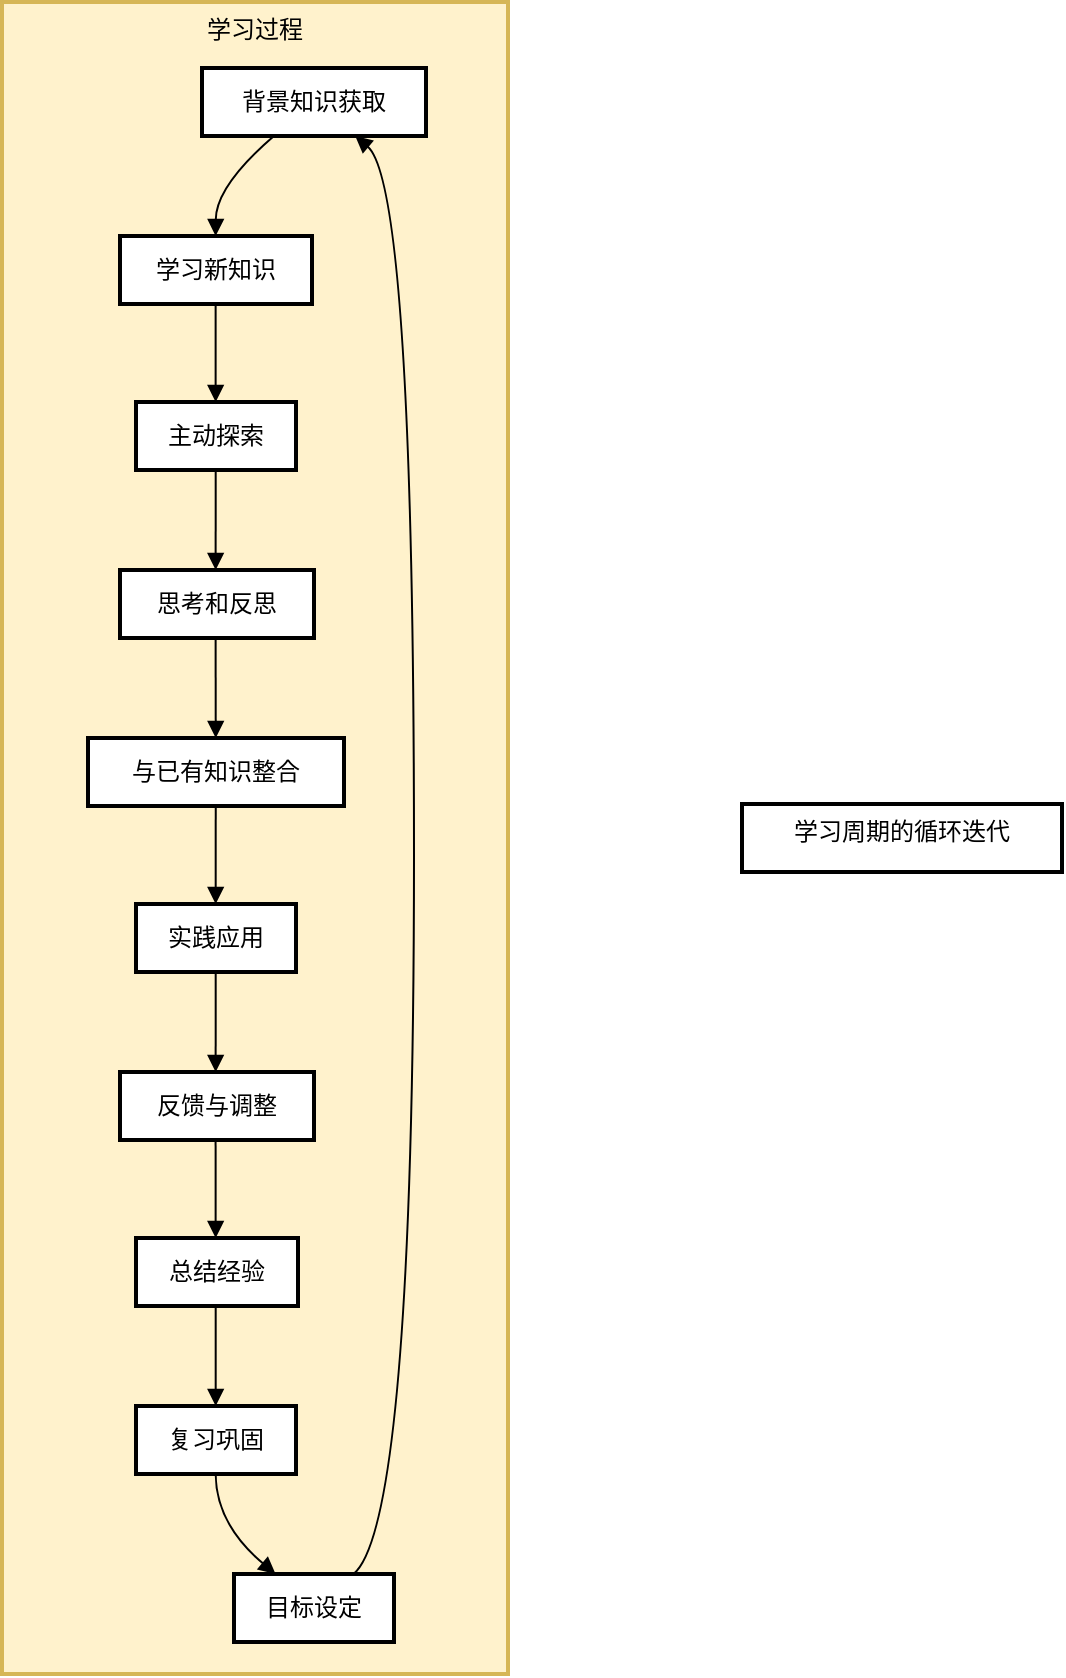 <mxfile version="24.2.8" type="github" pages="2">
  <diagram name="学习周期的循环迭代" id="HkI0_IlVKGS96W8RkAuW">
    <mxGraphModel dx="1397" dy="718" grid="1" gridSize="10" guides="1" tooltips="1" connect="1" arrows="1" fold="1" page="1" pageScale="1" pageWidth="827" pageHeight="1169" math="0" shadow="0">
      <root>
        <mxCell id="0" />
        <mxCell id="1" parent="0" />
        <mxCell id="CYDPi3p8xZCiA_FV-bKX-1" value="学习过程" style="whiteSpace=wrap;strokeWidth=2;verticalAlign=top;fillColor=#fff2cc;strokeColor=#d6b656;" vertex="1" parent="1">
          <mxGeometry x="20" y="20" width="253" height="836" as="geometry" />
        </mxCell>
        <mxCell id="CYDPi3p8xZCiA_FV-bKX-2" value="背景知识获取" style="whiteSpace=wrap;strokeWidth=2;" vertex="1" parent="CYDPi3p8xZCiA_FV-bKX-1">
          <mxGeometry x="100" y="33" width="112" height="34" as="geometry" />
        </mxCell>
        <mxCell id="CYDPi3p8xZCiA_FV-bKX-3" value="目标设定" style="whiteSpace=wrap;strokeWidth=2;" vertex="1" parent="CYDPi3p8xZCiA_FV-bKX-1">
          <mxGeometry x="116" y="786" width="80" height="34" as="geometry" />
        </mxCell>
        <mxCell id="CYDPi3p8xZCiA_FV-bKX-4" value="学习新知识" style="whiteSpace=wrap;strokeWidth=2;" vertex="1" parent="CYDPi3p8xZCiA_FV-bKX-1">
          <mxGeometry x="59" y="117" width="96" height="34" as="geometry" />
        </mxCell>
        <mxCell id="CYDPi3p8xZCiA_FV-bKX-5" value="主动探索" style="whiteSpace=wrap;strokeWidth=2;" vertex="1" parent="CYDPi3p8xZCiA_FV-bKX-1">
          <mxGeometry x="67" y="200" width="80" height="34" as="geometry" />
        </mxCell>
        <mxCell id="CYDPi3p8xZCiA_FV-bKX-6" value="思考和反思" style="whiteSpace=wrap;strokeWidth=2;" vertex="1" parent="CYDPi3p8xZCiA_FV-bKX-1">
          <mxGeometry x="59" y="284" width="97" height="34" as="geometry" />
        </mxCell>
        <mxCell id="CYDPi3p8xZCiA_FV-bKX-7" value="与已有知识整合" style="whiteSpace=wrap;strokeWidth=2;" vertex="1" parent="CYDPi3p8xZCiA_FV-bKX-1">
          <mxGeometry x="43" y="368" width="128" height="34" as="geometry" />
        </mxCell>
        <mxCell id="CYDPi3p8xZCiA_FV-bKX-8" value="实践应用" style="whiteSpace=wrap;strokeWidth=2;" vertex="1" parent="CYDPi3p8xZCiA_FV-bKX-1">
          <mxGeometry x="67" y="451" width="80" height="34" as="geometry" />
        </mxCell>
        <mxCell id="CYDPi3p8xZCiA_FV-bKX-9" value="反馈与调整" style="whiteSpace=wrap;strokeWidth=2;" vertex="1" parent="CYDPi3p8xZCiA_FV-bKX-1">
          <mxGeometry x="59" y="535" width="97" height="34" as="geometry" />
        </mxCell>
        <mxCell id="CYDPi3p8xZCiA_FV-bKX-10" value="总结经验" style="whiteSpace=wrap;strokeWidth=2;" vertex="1" parent="CYDPi3p8xZCiA_FV-bKX-1">
          <mxGeometry x="67" y="618" width="81" height="34" as="geometry" />
        </mxCell>
        <mxCell id="CYDPi3p8xZCiA_FV-bKX-11" value="复习巩固" style="whiteSpace=wrap;strokeWidth=2;" vertex="1" parent="CYDPi3p8xZCiA_FV-bKX-1">
          <mxGeometry x="67" y="702" width="80" height="34" as="geometry" />
        </mxCell>
        <mxCell id="CYDPi3p8xZCiA_FV-bKX-12" value="" style="curved=1;startArrow=none;endArrow=block;exitX=0.752;exitY=-0.01;entryX=0.68;entryY=0.989;rounded=0;" edge="1" parent="CYDPi3p8xZCiA_FV-bKX-1" source="CYDPi3p8xZCiA_FV-bKX-3" target="CYDPi3p8xZCiA_FV-bKX-2">
          <mxGeometry relative="1" as="geometry">
            <Array as="points">
              <mxPoint x="206" y="761" />
              <mxPoint x="206" y="92" />
            </Array>
          </mxGeometry>
        </mxCell>
        <mxCell id="CYDPi3p8xZCiA_FV-bKX-13" value="" style="curved=1;startArrow=none;endArrow=block;exitX=0.325;exitY=0.989;entryX=0.498;entryY=-0.011;rounded=0;" edge="1" parent="CYDPi3p8xZCiA_FV-bKX-1" source="CYDPi3p8xZCiA_FV-bKX-2" target="CYDPi3p8xZCiA_FV-bKX-4">
          <mxGeometry relative="1" as="geometry">
            <Array as="points">
              <mxPoint x="107" y="92" />
            </Array>
          </mxGeometry>
        </mxCell>
        <mxCell id="CYDPi3p8xZCiA_FV-bKX-14" value="" style="curved=1;startArrow=none;endArrow=block;exitX=0.498;exitY=0.978;entryX=0.498;entryY=0.007;rounded=0;" edge="1" parent="CYDPi3p8xZCiA_FV-bKX-1" source="CYDPi3p8xZCiA_FV-bKX-4" target="CYDPi3p8xZCiA_FV-bKX-5">
          <mxGeometry relative="1" as="geometry">
            <Array as="points" />
          </mxGeometry>
        </mxCell>
        <mxCell id="CYDPi3p8xZCiA_FV-bKX-15" value="" style="curved=1;startArrow=none;endArrow=block;exitX=0.498;exitY=0.997;entryX=0.493;entryY=-0.003;rounded=0;" edge="1" parent="CYDPi3p8xZCiA_FV-bKX-1" source="CYDPi3p8xZCiA_FV-bKX-5" target="CYDPi3p8xZCiA_FV-bKX-6">
          <mxGeometry relative="1" as="geometry">
            <Array as="points" />
          </mxGeometry>
        </mxCell>
        <mxCell id="CYDPi3p8xZCiA_FV-bKX-16" value="" style="curved=1;startArrow=none;endArrow=block;exitX=0.493;exitY=0.986;entryX=0.499;entryY=-0.014;rounded=0;" edge="1" parent="CYDPi3p8xZCiA_FV-bKX-1" source="CYDPi3p8xZCiA_FV-bKX-6" target="CYDPi3p8xZCiA_FV-bKX-7">
          <mxGeometry relative="1" as="geometry">
            <Array as="points" />
          </mxGeometry>
        </mxCell>
        <mxCell id="CYDPi3p8xZCiA_FV-bKX-17" value="" style="curved=1;startArrow=none;endArrow=block;exitX=0.499;exitY=0.975;entryX=0.498;entryY=0.004;rounded=0;" edge="1" parent="CYDPi3p8xZCiA_FV-bKX-1" source="CYDPi3p8xZCiA_FV-bKX-7" target="CYDPi3p8xZCiA_FV-bKX-8">
          <mxGeometry relative="1" as="geometry">
            <Array as="points" />
          </mxGeometry>
        </mxCell>
        <mxCell id="CYDPi3p8xZCiA_FV-bKX-18" value="" style="curved=1;startArrow=none;endArrow=block;exitX=0.498;exitY=0.993;entryX=0.493;entryY=-0.007;rounded=0;" edge="1" parent="CYDPi3p8xZCiA_FV-bKX-1" source="CYDPi3p8xZCiA_FV-bKX-8" target="CYDPi3p8xZCiA_FV-bKX-9">
          <mxGeometry relative="1" as="geometry">
            <Array as="points" />
          </mxGeometry>
        </mxCell>
        <mxCell id="CYDPi3p8xZCiA_FV-bKX-19" value="" style="curved=1;startArrow=none;endArrow=block;exitX=0.493;exitY=0.982;entryX=0.492;entryY=0.012;rounded=0;" edge="1" parent="CYDPi3p8xZCiA_FV-bKX-1" source="CYDPi3p8xZCiA_FV-bKX-9" target="CYDPi3p8xZCiA_FV-bKX-10">
          <mxGeometry relative="1" as="geometry">
            <Array as="points" />
          </mxGeometry>
        </mxCell>
        <mxCell id="CYDPi3p8xZCiA_FV-bKX-20" value="" style="curved=1;startArrow=none;endArrow=block;exitX=0.492;exitY=1.001;entryX=0.498;entryY=0.001;rounded=0;" edge="1" parent="CYDPi3p8xZCiA_FV-bKX-1" source="CYDPi3p8xZCiA_FV-bKX-10" target="CYDPi3p8xZCiA_FV-bKX-11">
          <mxGeometry relative="1" as="geometry">
            <Array as="points" />
          </mxGeometry>
        </mxCell>
        <mxCell id="CYDPi3p8xZCiA_FV-bKX-21" value="" style="curved=1;startArrow=none;endArrow=block;exitX=0.498;exitY=0.99;entryX=0.255;entryY=-0.01;rounded=0;" edge="1" parent="CYDPi3p8xZCiA_FV-bKX-1" source="CYDPi3p8xZCiA_FV-bKX-11" target="CYDPi3p8xZCiA_FV-bKX-3">
          <mxGeometry relative="1" as="geometry">
            <Array as="points">
              <mxPoint x="107" y="761" />
            </Array>
          </mxGeometry>
        </mxCell>
        <mxCell id="CYDPi3p8xZCiA_FV-bKX-22" value="学习周期的循环迭代" style="whiteSpace=wrap;strokeWidth=2;verticalAlign=top;" vertex="1" parent="1">
          <mxGeometry x="390" y="421" width="160" height="34" as="geometry" />
        </mxCell>
      </root>
    </mxGraphModel>
  </diagram>
  <diagram id="z9wk3I3ZQMIDhI193BC5" name="学习自动化系统">
    <mxGraphModel dx="1397" dy="718" grid="1" gridSize="10" guides="1" tooltips="1" connect="1" arrows="1" fold="1" page="1" pageScale="1" pageWidth="827" pageHeight="1169" math="0" shadow="0">
      <root>
        <mxCell id="0" />
        <mxCell id="1" parent="0" />
        <mxCell id="grT76fksLeNbRN1UIvnP-1" value="AI学习系统" style="whiteSpace=wrap;strokeWidth=2;verticalAlign=top;fillColor=#dae8fc;strokeColor=#6c8ebf;fontStyle=1" vertex="1" parent="1">
          <mxGeometry x="20" y="172" width="777" height="288" as="geometry" />
        </mxCell>
        <mxCell id="grT76fksLeNbRN1UIvnP-2" value="个性化学习规划" style="whiteSpace=wrap;strokeWidth=2;fontStyle=1" vertex="1" parent="1">
          <mxGeometry x="55" y="197" width="128" height="34" as="geometry" />
        </mxCell>
        <mxCell id="grT76fksLeNbRN1UIvnP-3" value="智能监督学习过程" style="whiteSpace=wrap;strokeWidth=2;fontStyle=1" vertex="1" parent="1">
          <mxGeometry x="401" y="402" width="145" height="34" as="geometry" />
        </mxCell>
        <mxCell id="grT76fksLeNbRN1UIvnP-4" value="反馈收集与分析" style="whiteSpace=wrap;strokeWidth=2;fontStyle=1" vertex="1" parent="1">
          <mxGeometry x="575" y="197" width="129" height="34" as="geometry" />
        </mxCell>
        <mxCell id="grT76fksLeNbRN1UIvnP-5" value="学习进度与效果评估" style="whiteSpace=wrap;strokeWidth=2;fontStyle=1" vertex="1" parent="1">
          <mxGeometry x="602" y="402" width="159" height="34" as="geometry" />
        </mxCell>
        <mxCell id="grT76fksLeNbRN1UIvnP-6" value="学习者特点记录与追踪" style="whiteSpace=wrap;strokeWidth=2;fontStyle=1" vertex="1" parent="1">
          <mxGeometry x="253" y="197" width="176" height="34" as="geometry" />
        </mxCell>
        <mxCell id="grT76fksLeNbRN1UIvnP-7" value="智能分析与建议提供" style="whiteSpace=wrap;strokeWidth=2;fontStyle=1" vertex="1" parent="1">
          <mxGeometry x="559" y="300" width="161" height="34" as="geometry" />
        </mxCell>
        <mxCell id="grT76fksLeNbRN1UIvnP-8" value="用户" style="whiteSpace=wrap;strokeWidth=2;verticalAlign=top;fillColor=#fff2cc;strokeColor=#d6b656;fontStyle=1" vertex="1" parent="1">
          <mxGeometry x="44" y="20" width="670" height="84" as="geometry" />
        </mxCell>
        <mxCell id="grT76fksLeNbRN1UIvnP-9" value="学习目标" style="whiteSpace=wrap;strokeWidth=2;fontStyle=1" vertex="1" parent="1">
          <mxGeometry x="102" y="45" width="80" height="34" as="geometry" />
        </mxCell>
        <mxCell id="grT76fksLeNbRN1UIvnP-10" value="学习反馈" style="whiteSpace=wrap;strokeWidth=2;fontStyle=1" vertex="1" parent="1">
          <mxGeometry x="599" y="45" width="80" height="34" as="geometry" />
        </mxCell>
        <mxCell id="grT76fksLeNbRN1UIvnP-11" value="学习过程" style="whiteSpace=wrap;strokeWidth=2;fontStyle=1" vertex="1" parent="1">
          <mxGeometry x="430" y="45" width="80" height="34" as="geometry" />
        </mxCell>
        <mxCell id="grT76fksLeNbRN1UIvnP-12" value="学习特点" style="whiteSpace=wrap;strokeWidth=2;fontStyle=1" vertex="1" parent="1">
          <mxGeometry x="301" y="45" width="79" height="34" as="geometry" />
        </mxCell>
        <mxCell id="grT76fksLeNbRN1UIvnP-13" value="设定" style="curved=1;startArrow=none;endArrow=block;exitX=0.385;exitY=0.989;entryX=0.5;entryY=0.007;rounded=0;fontStyle=1" edge="1" parent="1" source="grT76fksLeNbRN1UIvnP-9" target="grT76fksLeNbRN1UIvnP-2">
          <mxGeometry relative="1" as="geometry">
            <Array as="points">
              <mxPoint x="119" y="104" />
            </Array>
          </mxGeometry>
        </mxCell>
        <mxCell id="grT76fksLeNbRN1UIvnP-14" value="设定" style="curved=1;startArrow=none;endArrow=block;exitX=0.883;exitY=0.989;entryX=0.001;entryY=0.062;rounded=0;fontStyle=1" edge="1" parent="1" source="grT76fksLeNbRN1UIvnP-9" target="grT76fksLeNbRN1UIvnP-3">
          <mxGeometry relative="1" as="geometry">
            <Array as="points">
              <mxPoint x="218" y="104" />
              <mxPoint x="218" y="367" />
            </Array>
          </mxGeometry>
        </mxCell>
        <mxCell id="grT76fksLeNbRN1UIvnP-15" value="收集" style="curved=1;startArrow=none;endArrow=block;exitX=0.502;exitY=0.989;entryX=0.497;entryY=0.007;rounded=0;fontStyle=1" edge="1" parent="1" source="grT76fksLeNbRN1UIvnP-10" target="grT76fksLeNbRN1UIvnP-4">
          <mxGeometry relative="1" as="geometry">
            <Array as="points" />
          </mxGeometry>
        </mxCell>
        <mxCell id="grT76fksLeNbRN1UIvnP-16" value="监督" style="curved=1;startArrow=none;endArrow=block;exitX=0.502;exitY=0.989;entryX=0.492;entryY=-0.007;rounded=0;fontStyle=1" edge="1" parent="1" source="grT76fksLeNbRN1UIvnP-11" target="grT76fksLeNbRN1UIvnP-3">
          <mxGeometry relative="1" as="geometry">
            <Array as="points">
              <mxPoint x="470" y="367" />
            </Array>
          </mxGeometry>
        </mxCell>
        <mxCell id="grT76fksLeNbRN1UIvnP-17" value="记录" style="curved=1;startArrow=none;endArrow=block;exitX=0.504;exitY=0.989;entryX=0.499;entryY=0.007;rounded=0;fontStyle=1" edge="1" parent="1" source="grT76fksLeNbRN1UIvnP-12" target="grT76fksLeNbRN1UIvnP-6">
          <mxGeometry relative="1" as="geometry">
            <Array as="points" />
          </mxGeometry>
        </mxCell>
        <mxCell id="grT76fksLeNbRN1UIvnP-18" value="分析" style="curved=1;startArrow=none;endArrow=block;exitX=0.497;exitY=0.997;entryX=0.498;entryY=-0.014;rounded=0;fontStyle=1" edge="1" parent="1" source="grT76fksLeNbRN1UIvnP-4" target="grT76fksLeNbRN1UIvnP-7">
          <mxGeometry relative="1" as="geometry">
            <Array as="points" />
          </mxGeometry>
        </mxCell>
        <mxCell id="grT76fksLeNbRN1UIvnP-19" value="提供建议" style="curved=1;startArrow=none;endArrow=block;exitX=0.346;exitY=0.975;entryX=0.706;entryY=-0.007;rounded=0;fontStyle=1" edge="1" parent="1" source="grT76fksLeNbRN1UIvnP-7" target="grT76fksLeNbRN1UIvnP-3">
          <mxGeometry relative="1" as="geometry">
            <Array as="points">
              <mxPoint x="565" y="367" />
            </Array>
          </mxGeometry>
        </mxCell>
        <mxCell id="grT76fksLeNbRN1UIvnP-20" value="提供建议" style="curved=1;startArrow=none;endArrow=block;exitX=0.585;exitY=0.975;entryX=0.503;entryY=-0.007;rounded=0;fontStyle=1" edge="1" parent="1" source="grT76fksLeNbRN1UIvnP-7" target="grT76fksLeNbRN1UIvnP-5">
          <mxGeometry relative="1" as="geometry">
            <Array as="points">
              <mxPoint x="682" y="367" />
            </Array>
          </mxGeometry>
        </mxCell>
      </root>
    </mxGraphModel>
  </diagram>
</mxfile>
